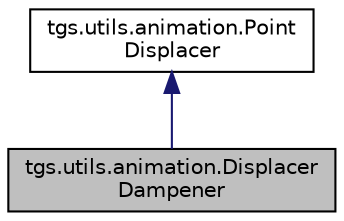 digraph "tgs.utils.animation.DisplacerDampener"
{
  edge [fontname="Helvetica",fontsize="10",labelfontname="Helvetica",labelfontsize="10"];
  node [fontname="Helvetica",fontsize="10",shape=record];
  Node2 [label="tgs.utils.animation.Displacer\lDampener",height=0.2,width=0.4,color="black", fillcolor="grey75", style="filled", fontcolor="black"];
  Node3 -> Node2 [dir="back",color="midnightblue",fontsize="10",style="solid",fontname="Helvetica"];
  Node3 [label="tgs.utils.animation.Point\lDisplacer",height=0.2,width=0.4,color="black", fillcolor="white", style="filled",URL="$classtgs_1_1utils_1_1animation_1_1PointDisplacer.html"];
}
